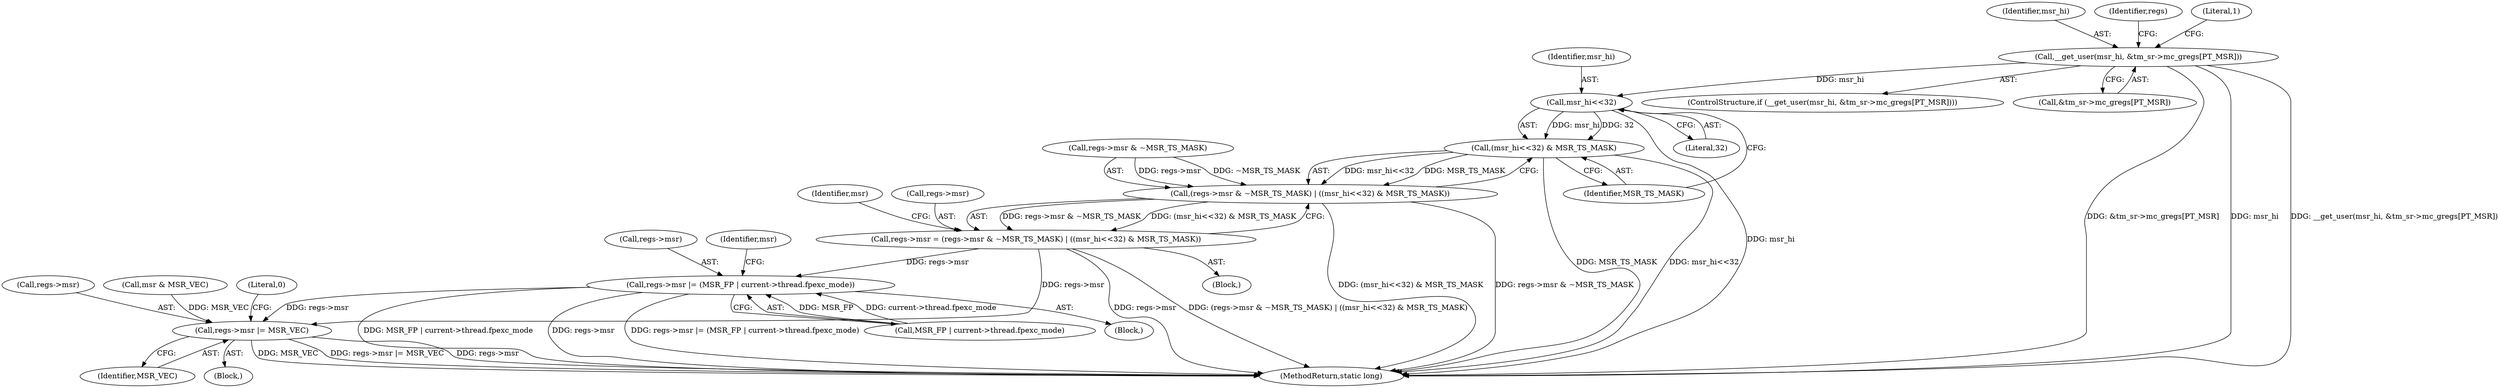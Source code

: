 digraph "0_linux_d2b9d2a5ad5ef04ff978c9923d19730cb05efd55@array" {
"1000470" [label="(Call,__get_user(msr_hi, &tm_sr->mc_gregs[PT_MSR]))"];
"1000491" [label="(Call,msr_hi<<32)"];
"1000490" [label="(Call,(msr_hi<<32) & MSR_TS_MASK)"];
"1000484" [label="(Call,(regs->msr & ~MSR_TS_MASK) | ((msr_hi<<32) & MSR_TS_MASK))"];
"1000480" [label="(Call,regs->msr = (regs->msr & ~MSR_TS_MASK) | ((msr_hi<<32) & MSR_TS_MASK))"];
"1000505" [label="(Call,regs->msr |= (MSR_FP | current->thread.fpexc_mode))"];
"1000526" [label="(Call,regs->msr |= MSR_VEC)"];
"1000469" [label="(ControlStructure,if (__get_user(msr_hi, &tm_sr->mc_gregs[PT_MSR])))"];
"1000490" [label="(Call,(msr_hi<<32) & MSR_TS_MASK)"];
"1000530" [label="(Identifier,MSR_VEC)"];
"1000491" [label="(Call,msr_hi<<32)"];
"1000470" [label="(Call,__get_user(msr_hi, &tm_sr->mc_gregs[PT_MSR]))"];
"1000472" [label="(Call,&tm_sr->mc_gregs[PT_MSR])"];
"1000492" [label="(Identifier,msr_hi)"];
"1000526" [label="(Call,regs->msr |= MSR_VEC)"];
"1000485" [label="(Call,regs->msr & ~MSR_TS_MASK)"];
"1000506" [label="(Call,regs->msr)"];
"1000494" [label="(Identifier,MSR_TS_MASK)"];
"1000497" [label="(Identifier,msr)"];
"1000509" [label="(Call,MSR_FP | current->thread.fpexc_mode)"];
"1000480" [label="(Call,regs->msr = (regs->msr & ~MSR_TS_MASK) | ((msr_hi<<32) & MSR_TS_MASK))"];
"1000520" [label="(Block,)"];
"1000481" [label="(Call,regs->msr)"];
"1000527" [label="(Call,regs->msr)"];
"1000533" [label="(MethodReturn,static long)"];
"1000517" [label="(Call,msr & MSR_VEC)"];
"1000518" [label="(Identifier,msr)"];
"1000471" [label="(Identifier,msr_hi)"];
"1000482" [label="(Identifier,regs)"];
"1000532" [label="(Literal,0)"];
"1000479" [label="(Literal,1)"];
"1000484" [label="(Call,(regs->msr & ~MSR_TS_MASK) | ((msr_hi<<32) & MSR_TS_MASK))"];
"1000118" [label="(Block,)"];
"1000499" [label="(Block,)"];
"1000493" [label="(Literal,32)"];
"1000505" [label="(Call,regs->msr |= (MSR_FP | current->thread.fpexc_mode))"];
"1000470" -> "1000469"  [label="AST: "];
"1000470" -> "1000472"  [label="CFG: "];
"1000471" -> "1000470"  [label="AST: "];
"1000472" -> "1000470"  [label="AST: "];
"1000479" -> "1000470"  [label="CFG: "];
"1000482" -> "1000470"  [label="CFG: "];
"1000470" -> "1000533"  [label="DDG: &tm_sr->mc_gregs[PT_MSR]"];
"1000470" -> "1000533"  [label="DDG: msr_hi"];
"1000470" -> "1000533"  [label="DDG: __get_user(msr_hi, &tm_sr->mc_gregs[PT_MSR])"];
"1000470" -> "1000491"  [label="DDG: msr_hi"];
"1000491" -> "1000490"  [label="AST: "];
"1000491" -> "1000493"  [label="CFG: "];
"1000492" -> "1000491"  [label="AST: "];
"1000493" -> "1000491"  [label="AST: "];
"1000494" -> "1000491"  [label="CFG: "];
"1000491" -> "1000533"  [label="DDG: msr_hi"];
"1000491" -> "1000490"  [label="DDG: msr_hi"];
"1000491" -> "1000490"  [label="DDG: 32"];
"1000490" -> "1000484"  [label="AST: "];
"1000490" -> "1000494"  [label="CFG: "];
"1000494" -> "1000490"  [label="AST: "];
"1000484" -> "1000490"  [label="CFG: "];
"1000490" -> "1000533"  [label="DDG: MSR_TS_MASK"];
"1000490" -> "1000533"  [label="DDG: msr_hi<<32"];
"1000490" -> "1000484"  [label="DDG: msr_hi<<32"];
"1000490" -> "1000484"  [label="DDG: MSR_TS_MASK"];
"1000484" -> "1000480"  [label="AST: "];
"1000485" -> "1000484"  [label="AST: "];
"1000480" -> "1000484"  [label="CFG: "];
"1000484" -> "1000533"  [label="DDG: (msr_hi<<32) & MSR_TS_MASK"];
"1000484" -> "1000533"  [label="DDG: regs->msr & ~MSR_TS_MASK"];
"1000484" -> "1000480"  [label="DDG: regs->msr & ~MSR_TS_MASK"];
"1000484" -> "1000480"  [label="DDG: (msr_hi<<32) & MSR_TS_MASK"];
"1000485" -> "1000484"  [label="DDG: regs->msr"];
"1000485" -> "1000484"  [label="DDG: ~MSR_TS_MASK"];
"1000480" -> "1000118"  [label="AST: "];
"1000481" -> "1000480"  [label="AST: "];
"1000497" -> "1000480"  [label="CFG: "];
"1000480" -> "1000533"  [label="DDG: regs->msr"];
"1000480" -> "1000533"  [label="DDG: (regs->msr & ~MSR_TS_MASK) | ((msr_hi<<32) & MSR_TS_MASK)"];
"1000480" -> "1000505"  [label="DDG: regs->msr"];
"1000480" -> "1000526"  [label="DDG: regs->msr"];
"1000505" -> "1000499"  [label="AST: "];
"1000505" -> "1000509"  [label="CFG: "];
"1000506" -> "1000505"  [label="AST: "];
"1000509" -> "1000505"  [label="AST: "];
"1000518" -> "1000505"  [label="CFG: "];
"1000505" -> "1000533"  [label="DDG: MSR_FP | current->thread.fpexc_mode"];
"1000505" -> "1000533"  [label="DDG: regs->msr"];
"1000505" -> "1000533"  [label="DDG: regs->msr |= (MSR_FP | current->thread.fpexc_mode)"];
"1000509" -> "1000505"  [label="DDG: MSR_FP"];
"1000509" -> "1000505"  [label="DDG: current->thread.fpexc_mode"];
"1000505" -> "1000526"  [label="DDG: regs->msr"];
"1000526" -> "1000520"  [label="AST: "];
"1000526" -> "1000530"  [label="CFG: "];
"1000527" -> "1000526"  [label="AST: "];
"1000530" -> "1000526"  [label="AST: "];
"1000532" -> "1000526"  [label="CFG: "];
"1000526" -> "1000533"  [label="DDG: MSR_VEC"];
"1000526" -> "1000533"  [label="DDG: regs->msr |= MSR_VEC"];
"1000526" -> "1000533"  [label="DDG: regs->msr"];
"1000517" -> "1000526"  [label="DDG: MSR_VEC"];
}
